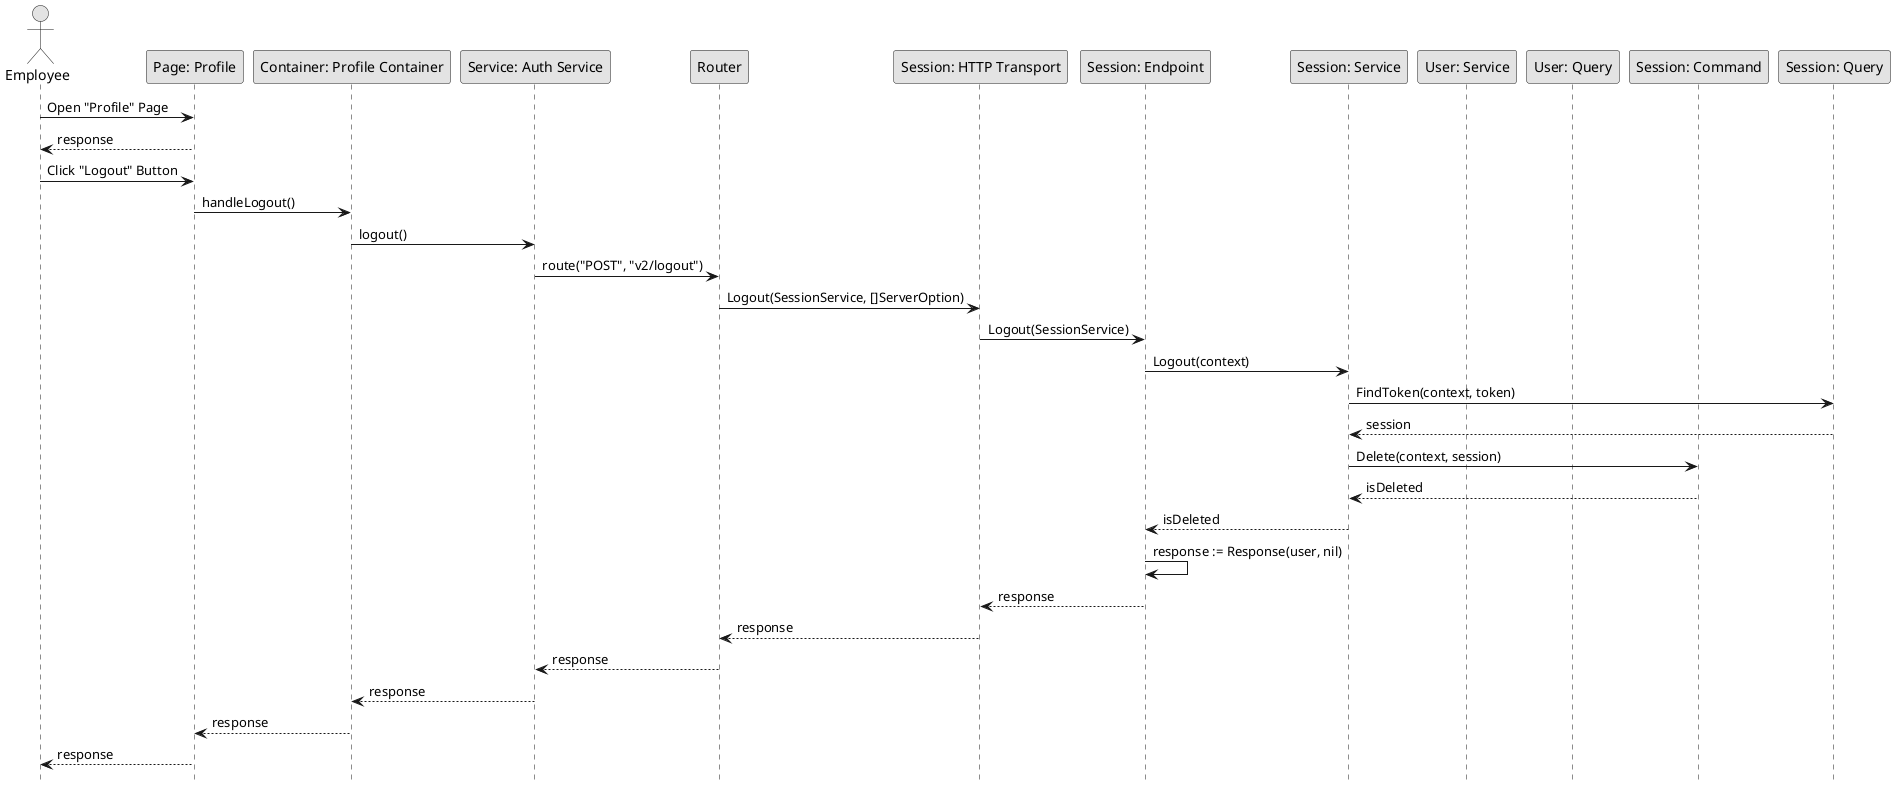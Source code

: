@startuml Logout

skinparam Monochrome true
skinparam Shadowing false
hide footbox

actor Employee
participant "Page: Profile" as ProfilePage
participant "Container: Profile Container" as ProfileContainer
participant "Service: Auth Service" as FEAuthService
participant "Router" as Router
participant "Session: HTTP Transport" as SessionHTTPTransport
participant "Session: Endpoint" as SessionEndpoint
participant "Session: Service" as SessionService
participant "User: Service" as UserService
participant "User: Query" as UserQuery
participant "Session: Command" as SessionCommand
participant "Session: Query" as SessionQuery

Employee->ProfilePage: Open "Profile" Page
ProfilePage-->Employee: response

Employee->ProfilePage: Click "Logout" Button
ProfilePage->ProfileContainer: handleLogout()
ProfileContainer->FEAuthService: logout()
FEAuthService->Router: route("POST", "v2/logout")
Router->SessionHTTPTransport: Logout(SessionService, []ServerOption)
SessionHTTPTransport->SessionEndpoint: Logout(SessionService)
SessionEndpoint->SessionService: Logout(context)
SessionService->SessionQuery: FindToken(context, token)
SessionQuery-->SessionService: session
SessionService->SessionCommand: Delete(context, session)
SessionCommand-->SessionService: isDeleted
SessionService-->SessionEndpoint: isDeleted
SessionEndpoint->SessionEndpoint: response := Response(user, nil)
SessionEndpoint-->SessionHTTPTransport: response
SessionHTTPTransport-->Router: response
Router-->FEAuthService: response
FEAuthService-->ProfileContainer: response
ProfileContainer-->ProfilePage: response
ProfilePage-->Employee: response

@enduml